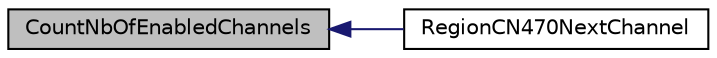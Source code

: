 digraph "CountNbOfEnabledChannels"
{
  edge [fontname="Helvetica",fontsize="10",labelfontname="Helvetica",labelfontsize="10"];
  node [fontname="Helvetica",fontsize="10",shape=record];
  rankdir="LR";
  Node2 [label="CountNbOfEnabledChannels",height=0.2,width=0.4,color="black", fillcolor="grey75", style="filled", fontcolor="black"];
  Node2 -> Node3 [dir="back",color="midnightblue",fontsize="10",style="solid"];
  Node3 [label="RegionCN470NextChannel",height=0.2,width=0.4,color="black", fillcolor="white", style="filled",URL="$group___r_e_g_i_o_n_c_n470.html#ga462853ffc721358f0c574c2042a0d4fc",tooltip="Searches and set the next random available channel "];
}
